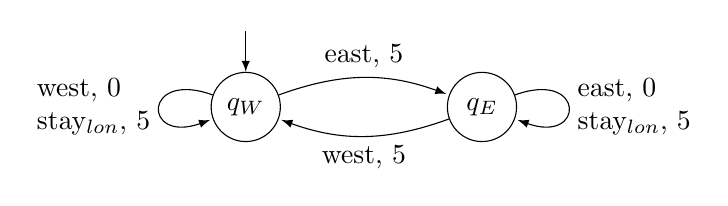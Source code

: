  \begin{tikzpicture}[>=latex,shorten >=1pt,node distance=3cm,on grid,auto, node/.style={circle,draw,minimum size=25pt}, ]

 \node[state] (q0) at (-40pt,0pt) {$q_W$};
 \node[state, right = of q0] (q1) {$q_E$};
 \draw[<-,text=white] (q0) -- node[] {} ++(0,1);
 \draw[->] (q1) to[out=200,in=-20] node[below] {west, 5} (q0);
 \draw[->] (q0) to[out=20,in=160] node[above] {east, 5} (q1);
 \draw[->] (q1) to[out=20,in=-20,looseness=8] node[right, align=left] {east, 0\\stay$_{lon}$, 5} (q1);
 \draw[->] (q0) to[out=160,in=-160,looseness=8] node[left, align=left] {west, 0\\ stay$_{lon}$, 5} (q0);
 \end{tikzpicture}
